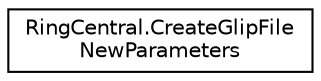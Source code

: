 digraph "Graphical Class Hierarchy"
{
 // LATEX_PDF_SIZE
  edge [fontname="Helvetica",fontsize="10",labelfontname="Helvetica",labelfontsize="10"];
  node [fontname="Helvetica",fontsize="10",shape=record];
  rankdir="LR";
  Node0 [label="RingCentral.CreateGlipFile\lNewParameters",height=0.2,width=0.4,color="black", fillcolor="white", style="filled",URL="$classRingCentral_1_1CreateGlipFileNewParameters.html",tooltip="Query parameters for operation createGlipFileNew"];
}
